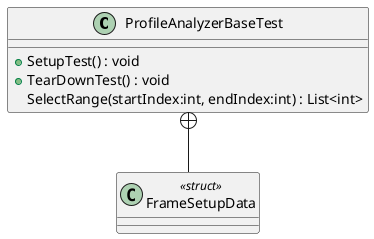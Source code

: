 @startuml
class ProfileAnalyzerBaseTest {
    + SetupTest() : void
    + TearDownTest() : void
    SelectRange(startIndex:int, endIndex:int) : List<int>
}
class FrameSetupData <<struct>> {
}
ProfileAnalyzerBaseTest +-- FrameSetupData
@enduml
